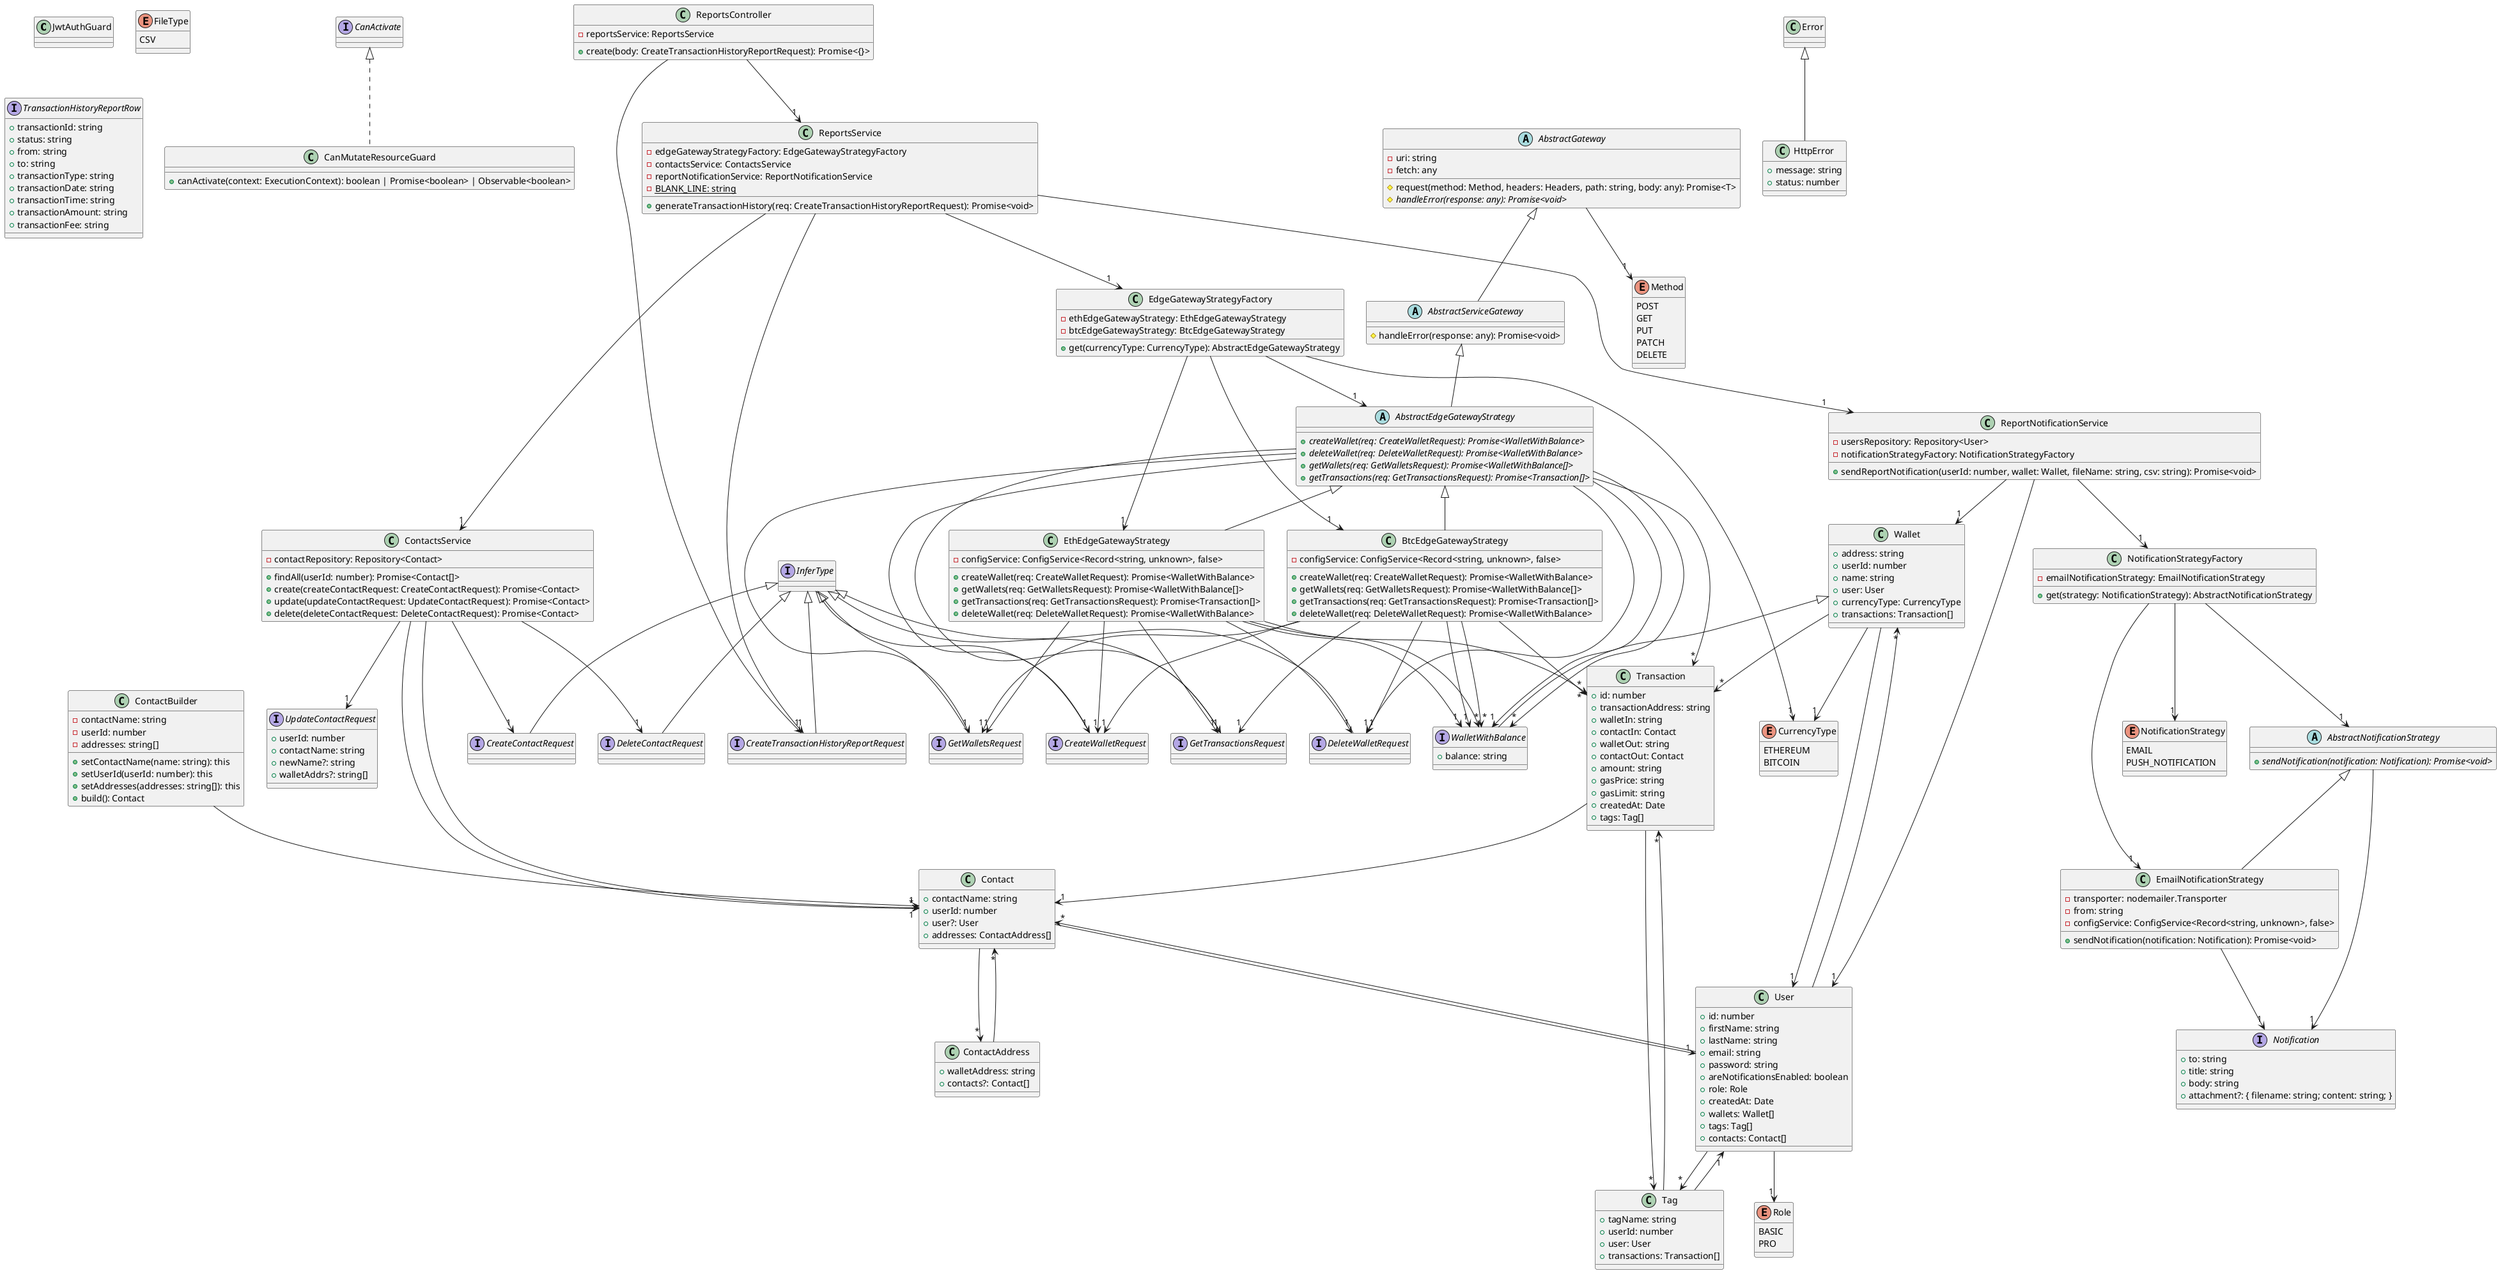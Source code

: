 @startuml
class JwtAuthGuard
class CanMutateResourceGuard implements CanActivate {
    +canActivate(context: ExecutionContext): boolean | Promise<boolean> | Observable<boolean>
}
enum CurrencyType {
    ETHEREUM
    BITCOIN
}
enum FileType {
    CSV
}
interface CreateTransactionHistoryReportRequest extends InferType
abstract class AbstractGateway {
    -uri: string
    -fetch: any
    #request(method: Method, headers: Headers, path: string, body: any): Promise<T>
    #{abstract} handleError(response: any): Promise<void>
}
enum Method {
    POST
    GET
    PUT
    PATCH
    DELETE
}
class HttpError extends Error {
    +message: string
    +status: number
}
abstract class AbstractServiceGateway extends AbstractGateway {
    #handleError(response: any): Promise<void>
}
interface CreateWalletRequest extends InferType
class ContactAddress {
    +walletAddress: string
    +contacts?: Contact[]
}
class Contact {
    +contactName: string
    +userId: number
    +user?: User
    +addresses: ContactAddress[]
}
class ContactBuilder {
    -contactName: string
    -userId: number
    -addresses: string[]
    +setContactName(name: string): this
    +setUserId(userId: number): this
    +setAddresses(addresses: string[]): this
    +build(): Contact
}
class Transaction {
    +id: number
    +transactionAddress: string
    +walletIn: string
    +contactIn: Contact
    +walletOut: string
    +contactOut: Contact
    +amount: string
    +gasPrice: string
    +gasLimit: string
    +createdAt: Date
    +tags: Tag[]
}
class Tag {
    +tagName: string
    +userId: number
    +user: User
    +transactions: Transaction[]
}
enum Role {
    BASIC
    PRO
}
class User {
    +id: number
    +firstName: string
    +lastName: string
    +email: string
    +password: string
    +areNotificationsEnabled: boolean
    +role: Role
    +createdAt: Date
    +wallets: Wallet[]
    +tags: Tag[]
    +contacts: Contact[]
}
class Wallet {
    +address: string
    +userId: number
    +name: string
    +user: User
    +currencyType: CurrencyType
    +transactions: Transaction[]
}
interface WalletWithBalance extends Wallet {
    +balance: string
}
interface GetWalletsRequest extends InferType
interface GetTransactionsRequest extends InferType
interface DeleteWalletRequest extends InferType
abstract class AbstractEdgeGatewayStrategy extends AbstractServiceGateway {
    +{abstract} createWallet(req: CreateWalletRequest): Promise<WalletWithBalance>
    +{abstract} deleteWallet(req: DeleteWalletRequest): Promise<WalletWithBalance>
    +{abstract} getWallets(req: GetWalletsRequest): Promise<WalletWithBalance[]>
    +{abstract} getTransactions(req: GetTransactionsRequest): Promise<Transaction[]>
}
class EthEdgeGatewayStrategy extends AbstractEdgeGatewayStrategy {
    -configService: ConfigService<Record<string, unknown>, false>
    +createWallet(req: CreateWalletRequest): Promise<WalletWithBalance>
    +getWallets(req: GetWalletsRequest): Promise<WalletWithBalance[]>
    +getTransactions(req: GetTransactionsRequest): Promise<Transaction[]>
    +deleteWallet(req: DeleteWalletRequest): Promise<WalletWithBalance>
}
class BtcEdgeGatewayStrategy extends AbstractEdgeGatewayStrategy {
    -configService: ConfigService<Record<string, unknown>, false>
    +createWallet(req: CreateWalletRequest): Promise<WalletWithBalance>
    +getWallets(req: GetWalletsRequest): Promise<WalletWithBalance[]>
    +getTransactions(req: GetTransactionsRequest): Promise<Transaction[]>
    +deleteWallet(req: DeleteWalletRequest): Promise<WalletWithBalance>
}
class EdgeGatewayStrategyFactory {
    -ethEdgeGatewayStrategy: EthEdgeGatewayStrategy
    -btcEdgeGatewayStrategy: BtcEdgeGatewayStrategy
    +get(currencyType: CurrencyType): AbstractEdgeGatewayStrategy
}
interface CreateContactRequest extends InferType
interface DeleteContactRequest extends InferType
interface UpdateContactRequest {
    +userId: number
    +contactName: string
    +newName?: string
    +walletAddrs?: string[]
}
class ContactsService {
    -contactRepository: Repository<Contact>
    +findAll(userId: number): Promise<Contact[]>
    +create(createContactRequest: CreateContactRequest): Promise<Contact>
    +update(updateContactRequest: UpdateContactRequest): Promise<Contact>
    +delete(deleteContactRequest: DeleteContactRequest): Promise<Contact>
}
abstract class AbstractNotificationStrategy {
    +{abstract} sendNotification(notification: Notification): Promise<void>
}
interface Notification {
    +to: string
    +title: string
    +body: string
    +attachment?: { filename: string; content: string; }
}
class EmailNotificationStrategy extends AbstractNotificationStrategy {
    -transporter: nodemailer.Transporter
    -from: string
    -configService: ConfigService<Record<string, unknown>, false>
    +sendNotification(notification: Notification): Promise<void>
}
class NotificationStrategyFactory {
    -emailNotificationStrategy: EmailNotificationStrategy
    +get(strategy: NotificationStrategy): AbstractNotificationStrategy
}
enum NotificationStrategy {
    EMAIL
    PUSH_NOTIFICATION
}
class ReportNotificationService {
    -usersRepository: Repository<User>
    -notificationStrategyFactory: NotificationStrategyFactory
    +sendReportNotification(userId: number, wallet: Wallet, fileName: string, csv: string): Promise<void>
}
class ReportsService {
    -edgeGatewayStrategyFactory: EdgeGatewayStrategyFactory
    -contactsService: ContactsService
    -reportNotificationService: ReportNotificationService
    +generateTransactionHistory(req: CreateTransactionHistoryReportRequest): Promise<void>
    -{static} BLANK_LINE: string
}
interface TransactionHistoryReportRow {
    +transactionId: string
    +status: string
    +from: string
    +to: string
    +transactionType: string
    +transactionDate: string
    +transactionTime: string
    +transactionAmount: string
    +transactionFee: string
}
class ReportsController {
    -reportsService: ReportsService
    +create(body: CreateTransactionHistoryReportRequest): Promise<{}>
}
AbstractGateway --> "1" Method
ContactAddress --> "*" Contact
Contact --> "1" User
Contact --> "*" ContactAddress
ContactBuilder --> "1" Contact
Transaction --> "1" Contact
Transaction --> "*" Tag
Tag --> "1" User
Tag --> "*" Transaction
User --> "1" Role
User --> "*" Wallet
User --> "*" Tag
User --> "*" Contact
Wallet --> "1" User
Wallet --> "1" CurrencyType
Wallet --> "*" Transaction
AbstractEdgeGatewayStrategy --> "1" CreateWalletRequest
AbstractEdgeGatewayStrategy --> "1" WalletWithBalance
AbstractEdgeGatewayStrategy --> "1" DeleteWalletRequest
AbstractEdgeGatewayStrategy --> "1" GetWalletsRequest
AbstractEdgeGatewayStrategy --> "*" WalletWithBalance
AbstractEdgeGatewayStrategy --> "1" GetTransactionsRequest
AbstractEdgeGatewayStrategy --> "*" Transaction
EthEdgeGatewayStrategy --> "1" CreateWalletRequest
EthEdgeGatewayStrategy --> "1" WalletWithBalance
EthEdgeGatewayStrategy --> "1" GetWalletsRequest
EthEdgeGatewayStrategy --> "*" WalletWithBalance
EthEdgeGatewayStrategy --> "1" GetTransactionsRequest
EthEdgeGatewayStrategy --> "*" Transaction
EthEdgeGatewayStrategy --> "1" DeleteWalletRequest
BtcEdgeGatewayStrategy --> "1" CreateWalletRequest
BtcEdgeGatewayStrategy --> "1" WalletWithBalance
BtcEdgeGatewayStrategy --> "1" GetWalletsRequest
BtcEdgeGatewayStrategy --> "*" WalletWithBalance
BtcEdgeGatewayStrategy --> "1" GetTransactionsRequest
BtcEdgeGatewayStrategy --> "*" Transaction
BtcEdgeGatewayStrategy --> "1" DeleteWalletRequest
EdgeGatewayStrategyFactory --> "1" EthEdgeGatewayStrategy
EdgeGatewayStrategyFactory --> "1" BtcEdgeGatewayStrategy
EdgeGatewayStrategyFactory --> "1" CurrencyType
EdgeGatewayStrategyFactory --> "1" AbstractEdgeGatewayStrategy
ContactsService --> "1" Contact
ContactsService --> "*" Contact
ContactsService --> "1" CreateContactRequest
ContactsService --> "1" UpdateContactRequest
ContactsService --> "1" DeleteContactRequest
AbstractNotificationStrategy --> "1" Notification
EmailNotificationStrategy --> "1" Notification
NotificationStrategyFactory --> "1" EmailNotificationStrategy
NotificationStrategyFactory --> "1" NotificationStrategy
NotificationStrategyFactory --> "1" AbstractNotificationStrategy
ReportNotificationService --> "1" User
ReportNotificationService --> "1" NotificationStrategyFactory
ReportNotificationService --> "1" Wallet
ReportsService --> "1" EdgeGatewayStrategyFactory
ReportsService --> "1" ContactsService
ReportsService --> "1" ReportNotificationService
ReportsService --> "1" CreateTransactionHistoryReportRequest
ReportsController --> "1" ReportsService
ReportsController --> "1" CreateTransactionHistoryReportRequest
@enduml